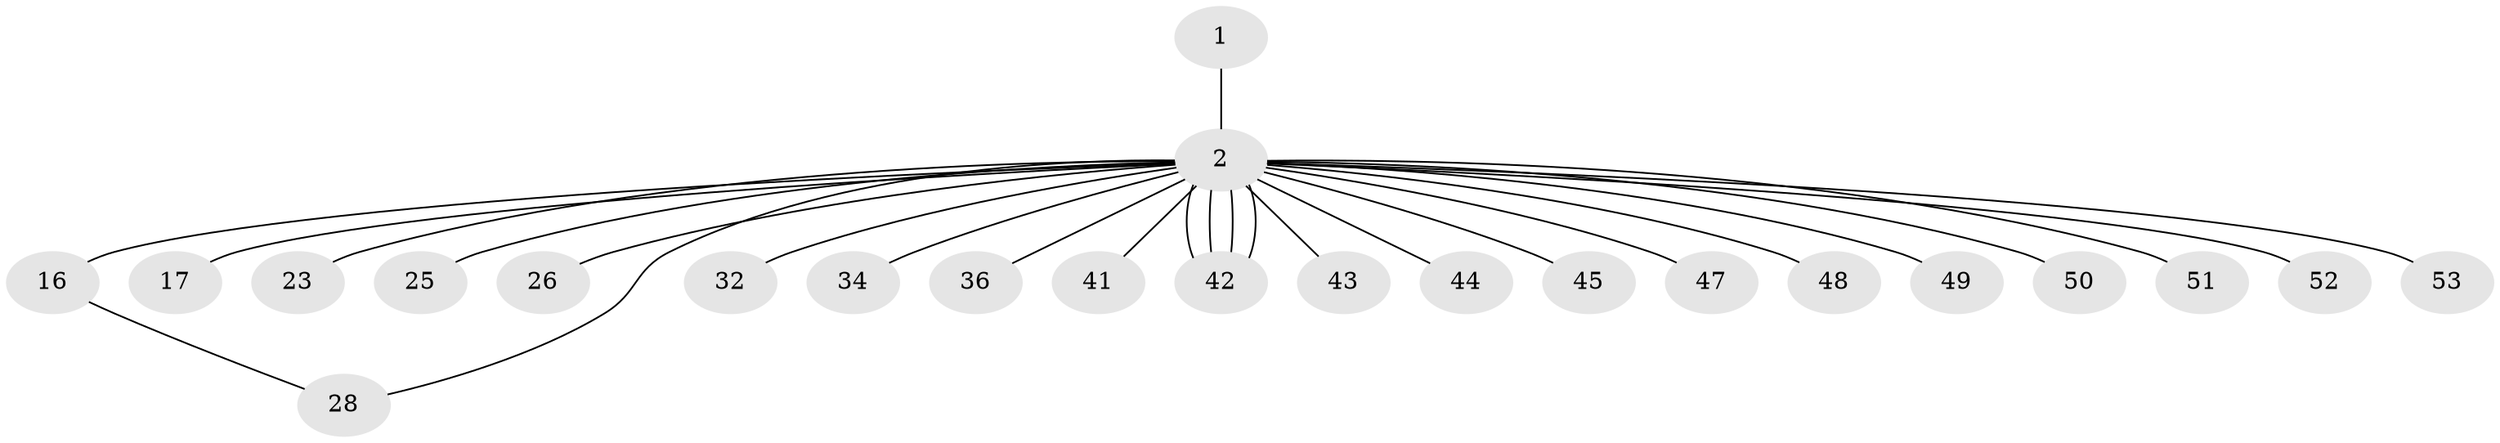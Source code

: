 // original degree distribution, {1: 0.43103448275862066, 28: 0.017241379310344827, 2: 0.29310344827586204, 3: 0.1206896551724138, 11: 0.034482758620689655, 9: 0.017241379310344827, 7: 0.017241379310344827, 5: 0.034482758620689655, 6: 0.017241379310344827, 4: 0.017241379310344827}
// Generated by graph-tools (version 1.1) at 2025/18/03/04/25 18:18:17]
// undirected, 23 vertices, 26 edges
graph export_dot {
graph [start="1"]
  node [color=gray90,style=filled];
  1;
  2 [super="+39+6+40+9+3+18+11+5+12+20+4+33+29+10"];
  16 [super="+19"];
  17;
  23;
  25;
  26;
  28;
  32;
  34;
  36 [super="+55"];
  41;
  42 [super="+58"];
  43;
  44;
  45;
  47;
  48;
  49;
  50;
  51;
  52;
  53;
  1 -- 2;
  2 -- 41;
  2 -- 42 [weight=2];
  2 -- 42;
  2 -- 42;
  2 -- 42;
  2 -- 44 [weight=2];
  2 -- 50;
  2 -- 52;
  2 -- 43 [weight=2];
  2 -- 47;
  2 -- 16 [weight=2];
  2 -- 51;
  2 -- 53;
  2 -- 26;
  2 -- 32;
  2 -- 48;
  2 -- 45;
  2 -- 34;
  2 -- 25;
  2 -- 17;
  2 -- 49 [weight=2];
  2 -- 36;
  2 -- 23;
  2 -- 28;
  16 -- 28;
}
